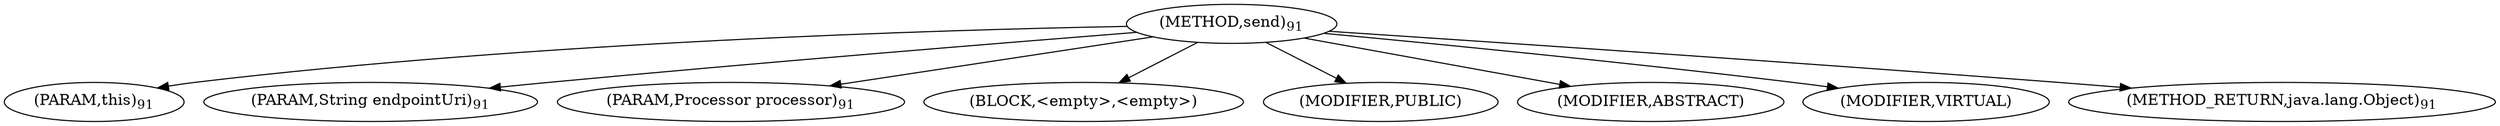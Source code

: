 digraph "send" {  
"78" [label = <(METHOD,send)<SUB>91</SUB>> ]
"79" [label = <(PARAM,this)<SUB>91</SUB>> ]
"80" [label = <(PARAM,String endpointUri)<SUB>91</SUB>> ]
"81" [label = <(PARAM,Processor processor)<SUB>91</SUB>> ]
"82" [label = <(BLOCK,&lt;empty&gt;,&lt;empty&gt;)> ]
"83" [label = <(MODIFIER,PUBLIC)> ]
"84" [label = <(MODIFIER,ABSTRACT)> ]
"85" [label = <(MODIFIER,VIRTUAL)> ]
"86" [label = <(METHOD_RETURN,java.lang.Object)<SUB>91</SUB>> ]
  "78" -> "79" 
  "78" -> "80" 
  "78" -> "81" 
  "78" -> "82" 
  "78" -> "83" 
  "78" -> "84" 
  "78" -> "85" 
  "78" -> "86" 
}
